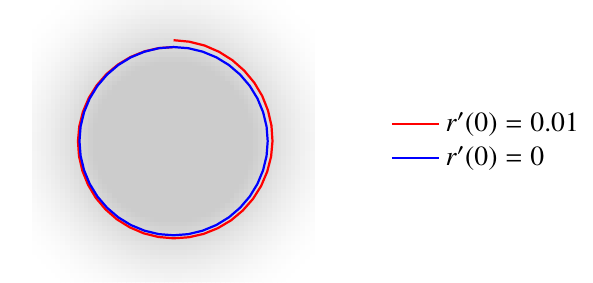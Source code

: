 \documentclass{standalone}

\usepackage{pgfplots}
\usepackage{tikz}
\usepackage{xcolor}
\usepackage{txfonts}

%used for drawing n(r)-Area
\definecolor{lGray}{gray}{0.8}
\definecolor{llGray}{gray}{0.9}
\usepgfplotslibrary{fillbetween}

\tikzset{
  ring shading/.code args={from #1 at #2 to #3 at #4}{
    \def\colin{#1}
    \def\radin{#2}
    \def\colout{#3}
    \def\radout{#4}
    \pgfmathsetmacro{\proportion}{\radin/\radout}
    \pgfmathsetmacro{\outer}{.8818cm}
    \pgfmathsetmacro{\inner}{.8818cm*\proportion}
    \pgfmathsetmacro{\innerlow}{\inner-0.01pt}
    \pgfdeclareradialshading{ring}{\pgfpoint{0cm}{0cm}}%
    {
      color(0pt)=(white);
      color(\innerlow)=(white);
      color(\inner)=(#1);
      color(\outer)=(#3)
    }
    \pgfkeysalso{/tikz/shading=ring}
  },
}

\begin{document}

\begin{tikzpicture}
    \begin{axis} [
          axis lines=none, 
          width=6cm, 
          axis equal,
          ticks = none,  
          legend style={at={(1.1,0.5)}, anchor=west, draw=none}, 
	  legend cell align=left,
          ymin = -1.5,
          ymax = 1.5,
          xmin = -1.5, 
          xmax = 1.5, 
          zmin = 1,
          zmax = 2,
          %colorbar, 
          colormap={traditionalpm3d}{color=(white) color=(lGray) color=(lGray) color=(lGray)},
          view={0}{90}
        ]  
          \addplot3[surf, domain=-1.5:1.5, y domain=-1.5:1.5, shader=flat, samples=61, forget plot] {1 + (2-sqrt(x^2+y^2))^2};  
          %\draw [draw=none, fill=lGray] (axis cs:0,0) circle (33pt);  
          %\shade[even odd rule,ring shading={from lGray at 33pt to white at 36pt}]
            %(axis cs:0,0) circle (33pt) circle (36pt);
          %\addlegendentry{$n(r)$};

          
          %f'(0)=0.01
          \addplot [mark = none, thick, color=red] coordinates {
            (0.0,1.0)(-0.157,0.989)(-0.31,0.954)(-0.456,0.895)(-0.591,0.814)(-0.713,0.713)(-0.817,0.593)(-0.901,0.459)(-0.963,0.313)(-1.002,0.159)(-1.016,0.0)(-1.005,-0.159)(-0.969,-0.315)(-0.909,-0.463)(-0.827,-0.601)(-0.724,-0.724)(-0.603,-0.83)(-0.466,-0.915)(-0.318,-0.979)(-0.161,-1.018)(-0.0,-1.032)(0.162,-1.021)(0.32,-0.985)(0.471,-0.924)(0.611,-0.841)(0.736,-0.736)(0.844,-0.613)(0.931,-0.474)(0.995,-0.323)(1.036,-0.164)(1.051,-0.0)(1.04,0.165)(1.003,0.326)(0.942,0.48)(0.857,0.622)(0.75,0.75)(0.625,0.86)(0.484,0.949)(0.33,1.016)(0.167,1.057)(0.0,1.073)
          };
          \addlegendentry{$r'(0) = 0.01$};          
          
          %f'(0)=0
          \addplot [mark = none, thick, color=blue] coordinates {
            (0.0,1.0)(-0.156,0.988)(-0.309,0.951)(-0.454,0.891)(-0.588,0.809)(-0.707,0.707)(-0.809,0.588)(-0.891,0.454)(-0.951,0.309)(-0.988,0.156)(-1.0,0.0)(-0.988,-0.156)(-0.951,-0.309)(-0.891,-0.454)(-0.809,-0.588)(-0.707,-0.707)(-0.588,-0.809)(-0.454,-0.891)(-0.309,-0.951)(-0.156,-0.988)(-0.0,-1.0)(0.156,-0.988)(0.309,-0.951)(0.454,-0.891)(0.588,-0.809)(0.707,-0.707)(0.809,-0.588)(0.891,-0.454)(0.951,-0.309)(0.988,-0.156)(1.0,-0.0)(0.988,0.156)(0.951,0.309)(0.891,0.454)(0.809,0.588)(0.707,0.707)(0.588,0.809)(0.454,0.891)(0.309,0.951)(0.156,0.988)(0.0,1.0)
          };
          \addlegendentry{$r'(0) = 0$};
          
          \draw [fill=black] (axis cs:0,100) circle (1pt);         
          
          \end{axis}   
      \end{tikzpicture}

\end{document}

